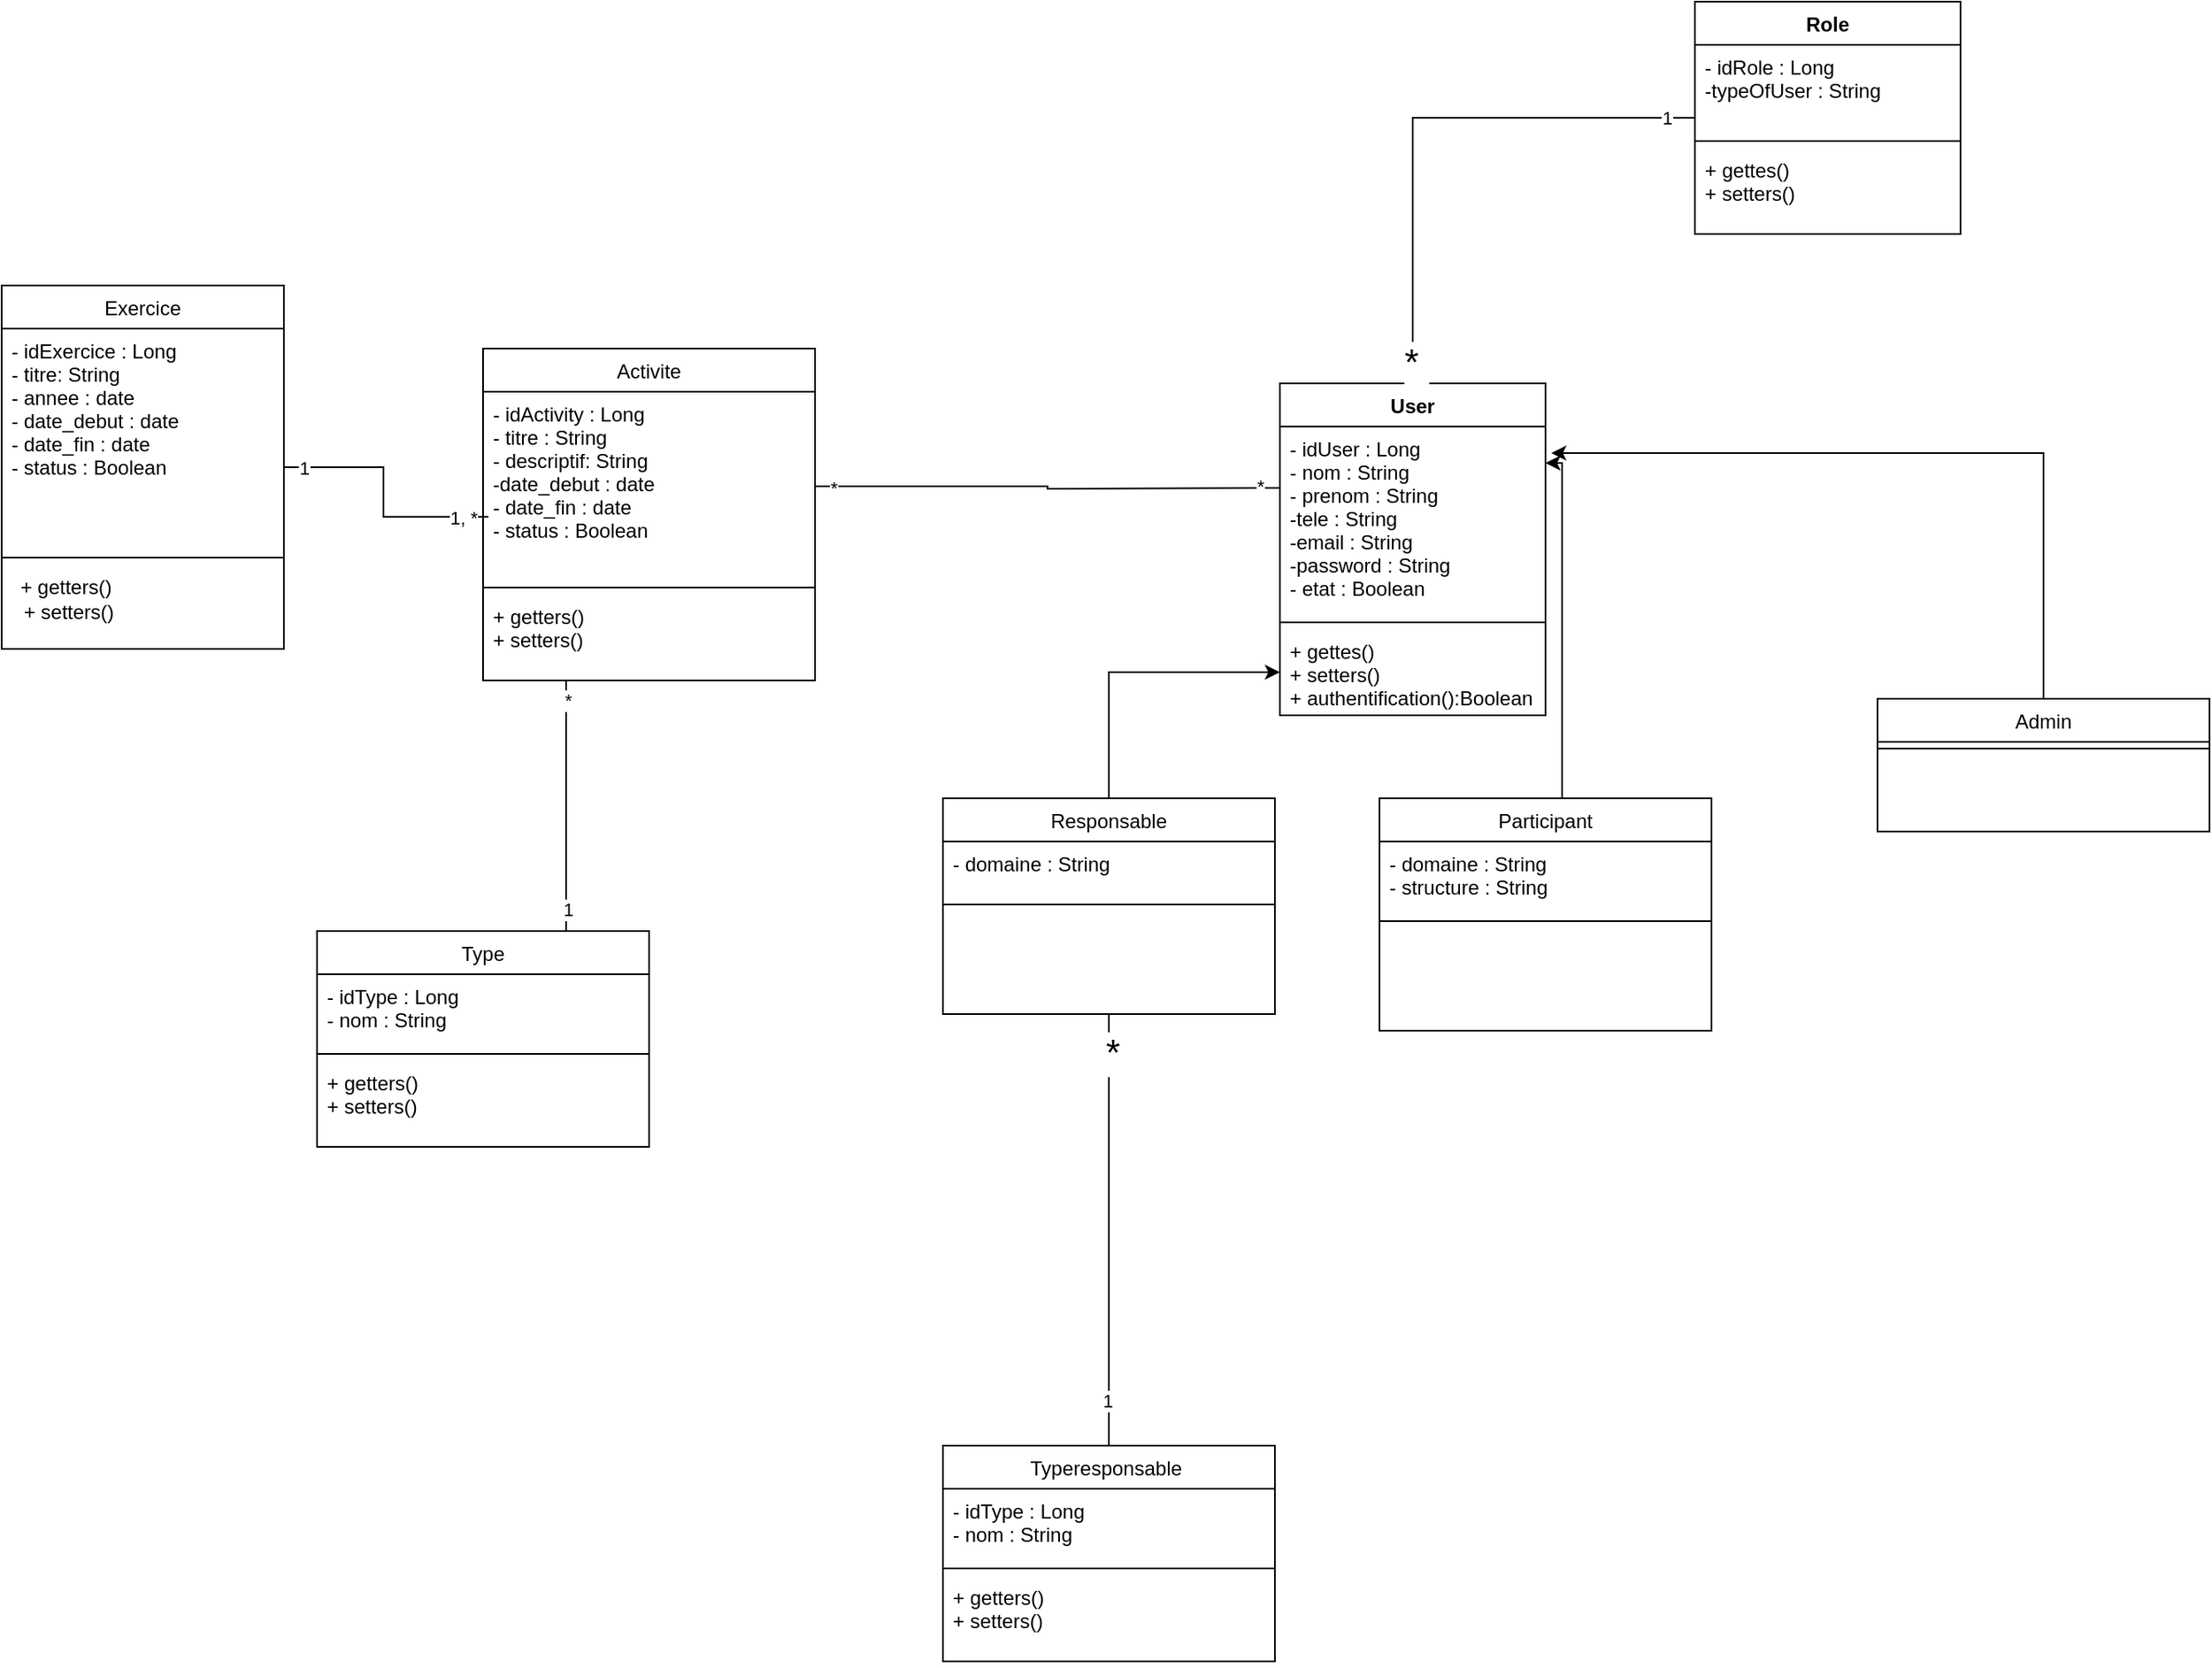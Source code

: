<mxfile version="16.0.2" type="device" pages="2"><diagram id="C5RBs43oDa-KdzZeNtuy" name="WDC class_diag"><mxGraphModel dx="1419" dy="1880" grid="1" gridSize="10" guides="1" tooltips="1" connect="1" arrows="1" fold="1" page="1" pageScale="1" pageWidth="827" pageHeight="1169" math="0" shadow="0"><root><mxCell id="WIyWlLk6GJQsqaUBKTNV-0"/><mxCell id="WIyWlLk6GJQsqaUBKTNV-1" parent="WIyWlLk6GJQsqaUBKTNV-0"/><mxCell id="Ib3yHqyxYgPn5OLHMuOE-36" style="edgeStyle=orthogonalEdgeStyle;rounded=0;orthogonalLoop=1;jettySize=auto;html=1;entryX=0.016;entryY=0.661;entryDx=0;entryDy=0;entryPerimeter=0;endArrow=none;endFill=0;" parent="WIyWlLk6GJQsqaUBKTNV-1" source="zkfFHV4jXpPFQw0GAbJ--17" target="Ib3yHqyxYgPn5OLHMuOE-1" edge="1"><mxGeometry relative="1" as="geometry"/></mxCell><mxCell id="Ib3yHqyxYgPn5OLHMuOE-40" value="1, *" style="edgeLabel;html=1;align=center;verticalAlign=middle;resizable=0;points=[];" parent="Ib3yHqyxYgPn5OLHMuOE-36" vertex="1" connectable="0"><mxGeometry x="0.802" relative="1" as="geometry"><mxPoint as="offset"/></mxGeometry></mxCell><mxCell id="Ib3yHqyxYgPn5OLHMuOE-41" value="1" style="edgeLabel;html=1;align=center;verticalAlign=middle;resizable=0;points=[];" parent="Ib3yHqyxYgPn5OLHMuOE-36" vertex="1" connectable="0"><mxGeometry x="-0.849" relative="1" as="geometry"><mxPoint as="offset"/></mxGeometry></mxCell><mxCell id="zkfFHV4jXpPFQw0GAbJ--17" value="Exercice" style="swimlane;fontStyle=0;align=center;verticalAlign=top;childLayout=stackLayout;horizontal=1;startSize=26;horizontalStack=0;resizeParent=1;resizeLast=0;collapsible=1;marginBottom=0;rounded=0;shadow=0;strokeWidth=1;" parent="WIyWlLk6GJQsqaUBKTNV-1" vertex="1"><mxGeometry x="260" y="101" width="170" height="219" as="geometry"><mxRectangle x="550" y="140" width="160" height="26" as="alternateBounds"/></mxGeometry></mxCell><mxCell id="zkfFHV4jXpPFQw0GAbJ--19" value="- idExercice : Long&#10;- titre: String&#10;- annee : date&#10;- date_debut : date&#10;- date_fin : date&#10;- status : Boolean" style="text;align=left;verticalAlign=top;spacingLeft=4;spacingRight=4;overflow=hidden;rotatable=0;points=[[0,0.5],[1,0.5]];portConstraint=eastwest;rounded=0;shadow=0;html=0;" parent="zkfFHV4jXpPFQw0GAbJ--17" vertex="1"><mxGeometry y="26" width="170" height="84" as="geometry"/></mxCell><mxCell id="zkfFHV4jXpPFQw0GAbJ--23" value="" style="line;html=1;strokeWidth=1;align=left;verticalAlign=middle;spacingTop=-1;spacingLeft=3;spacingRight=3;rotatable=0;labelPosition=right;points=[];portConstraint=eastwest;" parent="zkfFHV4jXpPFQw0GAbJ--17" vertex="1"><mxGeometry y="110" width="170" height="108" as="geometry"/></mxCell><mxCell id="Ib3yHqyxYgPn5OLHMuOE-0" value="Activite" style="swimlane;fontStyle=0;align=center;verticalAlign=top;childLayout=stackLayout;horizontal=1;startSize=26;horizontalStack=0;resizeParent=1;resizeLast=0;collapsible=1;marginBottom=0;rounded=0;shadow=0;strokeWidth=1;" parent="WIyWlLk6GJQsqaUBKTNV-1" vertex="1"><mxGeometry x="550" y="139" width="200" height="200" as="geometry"><mxRectangle x="130" y="380" width="160" height="26" as="alternateBounds"/></mxGeometry></mxCell><mxCell id="Ib3yHqyxYgPn5OLHMuOE-1" value="- idActivity : Long&#10;- titre : String &#10;- descriptif: String&#10;-date_debut : date&#10;- date_fin : date&#10;- status : Boolean" style="text;align=left;verticalAlign=top;spacingLeft=4;spacingRight=4;overflow=hidden;rotatable=0;points=[[0,0.5],[1,0.5]];portConstraint=eastwest;" parent="Ib3yHqyxYgPn5OLHMuOE-0" vertex="1"><mxGeometry y="26" width="200" height="114" as="geometry"/></mxCell><mxCell id="Ib3yHqyxYgPn5OLHMuOE-2" value="" style="line;html=1;strokeWidth=1;align=left;verticalAlign=middle;spacingTop=-1;spacingLeft=3;spacingRight=3;rotatable=0;labelPosition=right;points=[];portConstraint=eastwest;" parent="Ib3yHqyxYgPn5OLHMuOE-0" vertex="1"><mxGeometry y="140" width="200" height="8" as="geometry"/></mxCell><mxCell id="Ib3yHqyxYgPn5OLHMuOE-3" value="+ getters() &#10;+ setters()" style="text;align=left;verticalAlign=top;spacingLeft=4;spacingRight=4;overflow=hidden;rotatable=0;points=[[0,0.5],[1,0.5]];portConstraint=eastwest;" parent="Ib3yHqyxYgPn5OLHMuOE-0" vertex="1"><mxGeometry y="148" width="200" height="42" as="geometry"/></mxCell><mxCell id="Ib3yHqyxYgPn5OLHMuOE-27" style="edgeStyle=orthogonalEdgeStyle;rounded=0;orthogonalLoop=1;jettySize=auto;html=1;entryX=1.022;entryY=0.14;entryDx=0;entryDy=0;entryPerimeter=0;" parent="WIyWlLk6GJQsqaUBKTNV-1" source="Ib3yHqyxYgPn5OLHMuOE-4" target="Ib3yHqyxYgPn5OLHMuOE-13" edge="1"><mxGeometry relative="1" as="geometry"/></mxCell><mxCell id="Ib3yHqyxYgPn5OLHMuOE-4" value="Admin" style="swimlane;fontStyle=0;align=center;verticalAlign=top;childLayout=stackLayout;horizontal=1;startSize=26;horizontalStack=0;resizeParent=1;resizeLast=0;collapsible=1;marginBottom=0;rounded=0;shadow=0;strokeWidth=1;" parent="WIyWlLk6GJQsqaUBKTNV-1" vertex="1"><mxGeometry x="1390" y="350" width="200" height="80" as="geometry"><mxRectangle x="130" y="380" width="160" height="26" as="alternateBounds"/></mxGeometry></mxCell><mxCell id="Ib3yHqyxYgPn5OLHMuOE-6" value="" style="line;html=1;strokeWidth=1;align=left;verticalAlign=middle;spacingTop=-1;spacingLeft=3;spacingRight=3;rotatable=0;labelPosition=right;points=[];portConstraint=eastwest;" parent="Ib3yHqyxYgPn5OLHMuOE-4" vertex="1"><mxGeometry y="26" width="200" height="8" as="geometry"/></mxCell><mxCell id="Ib3yHqyxYgPn5OLHMuOE-8" value="Type" style="swimlane;fontStyle=0;align=center;verticalAlign=top;childLayout=stackLayout;horizontal=1;startSize=26;horizontalStack=0;resizeParent=1;resizeLast=0;collapsible=1;marginBottom=0;rounded=0;shadow=0;strokeWidth=1;" parent="WIyWlLk6GJQsqaUBKTNV-1" vertex="1"><mxGeometry x="450" y="490" width="200" height="130" as="geometry"><mxRectangle x="130" y="380" width="160" height="26" as="alternateBounds"/></mxGeometry></mxCell><mxCell id="Ib3yHqyxYgPn5OLHMuOE-9" value="- idType : Long&#10;- nom : String" style="text;align=left;verticalAlign=top;spacingLeft=4;spacingRight=4;overflow=hidden;rotatable=0;points=[[0,0.5],[1,0.5]];portConstraint=eastwest;" parent="Ib3yHqyxYgPn5OLHMuOE-8" vertex="1"><mxGeometry y="26" width="200" height="44" as="geometry"/></mxCell><mxCell id="Ib3yHqyxYgPn5OLHMuOE-10" value="" style="line;html=1;strokeWidth=1;align=left;verticalAlign=middle;spacingTop=-1;spacingLeft=3;spacingRight=3;rotatable=0;labelPosition=right;points=[];portConstraint=eastwest;" parent="Ib3yHqyxYgPn5OLHMuOE-8" vertex="1"><mxGeometry y="70" width="200" height="8" as="geometry"/></mxCell><mxCell id="Ib3yHqyxYgPn5OLHMuOE-11" value="+ getters() &#10;+ setters()" style="text;align=left;verticalAlign=top;spacingLeft=4;spacingRight=4;overflow=hidden;rotatable=0;points=[[0,0.5],[1,0.5]];portConstraint=eastwest;" parent="Ib3yHqyxYgPn5OLHMuOE-8" vertex="1"><mxGeometry y="78" width="200" height="52" as="geometry"/></mxCell><mxCell id="Ib3yHqyxYgPn5OLHMuOE-12" value="User" style="swimlane;fontStyle=1;align=center;verticalAlign=top;childLayout=stackLayout;horizontal=1;startSize=26;horizontalStack=0;resizeParent=1;resizeParentMax=0;resizeLast=0;collapsible=1;marginBottom=0;" parent="WIyWlLk6GJQsqaUBKTNV-1" vertex="1"><mxGeometry x="1030" y="160" width="160" height="200" as="geometry"/></mxCell><mxCell id="Ib3yHqyxYgPn5OLHMuOE-13" value="- idUser : Long&#10;- nom : String&#10;- prenom : String&#10;-tele : String &#10;-email : String&#10;-password : String&#10;- etat : Boolean " style="text;strokeColor=none;fillColor=none;align=left;verticalAlign=top;spacingLeft=4;spacingRight=4;overflow=hidden;rotatable=0;points=[[0,0.5],[1,0.5]];portConstraint=eastwest;" parent="Ib3yHqyxYgPn5OLHMuOE-12" vertex="1"><mxGeometry y="26" width="160" height="114" as="geometry"/></mxCell><mxCell id="Ib3yHqyxYgPn5OLHMuOE-14" value="" style="line;strokeWidth=1;fillColor=none;align=left;verticalAlign=middle;spacingTop=-1;spacingLeft=3;spacingRight=3;rotatable=0;labelPosition=right;points=[];portConstraint=eastwest;" parent="Ib3yHqyxYgPn5OLHMuOE-12" vertex="1"><mxGeometry y="140" width="160" height="8" as="geometry"/></mxCell><mxCell id="Ib3yHqyxYgPn5OLHMuOE-15" value="+ gettes()&#10;+ setters()&#10;+ authentification():Boolean" style="text;strokeColor=none;fillColor=none;align=left;verticalAlign=top;spacingLeft=4;spacingRight=4;overflow=hidden;rotatable=0;points=[[0,0.5],[1,0.5]];portConstraint=eastwest;" parent="Ib3yHqyxYgPn5OLHMuOE-12" vertex="1"><mxGeometry y="148" width="160" height="52" as="geometry"/></mxCell><mxCell id="Ib3yHqyxYgPn5OLHMuOE-30" style="edgeStyle=orthogonalEdgeStyle;rounded=0;orthogonalLoop=1;jettySize=auto;html=1;" parent="WIyWlLk6GJQsqaUBKTNV-1" source="Ib3yHqyxYgPn5OLHMuOE-16" target="Ib3yHqyxYgPn5OLHMuOE-13" edge="1"><mxGeometry relative="1" as="geometry"><Array as="points"><mxPoint x="1200" y="208"/></Array></mxGeometry></mxCell><mxCell id="Ib3yHqyxYgPn5OLHMuOE-16" value="Participant" style="swimlane;fontStyle=0;align=center;verticalAlign=top;childLayout=stackLayout;horizontal=1;startSize=26;horizontalStack=0;resizeParent=1;resizeLast=0;collapsible=1;marginBottom=0;rounded=0;shadow=0;strokeWidth=1;" parent="WIyWlLk6GJQsqaUBKTNV-1" vertex="1"><mxGeometry x="1090" y="410" width="200" height="140" as="geometry"><mxRectangle x="130" y="380" width="160" height="26" as="alternateBounds"/></mxGeometry></mxCell><mxCell id="Ib3yHqyxYgPn5OLHMuOE-17" value="- domaine : String&#10;- structure : String" style="text;align=left;verticalAlign=top;spacingLeft=4;spacingRight=4;overflow=hidden;rotatable=0;points=[[0,0.5],[1,0.5]];portConstraint=eastwest;" parent="Ib3yHqyxYgPn5OLHMuOE-16" vertex="1"><mxGeometry y="26" width="200" height="44" as="geometry"/></mxCell><mxCell id="Ib3yHqyxYgPn5OLHMuOE-18" value="" style="line;html=1;strokeWidth=1;align=left;verticalAlign=middle;spacingTop=-1;spacingLeft=3;spacingRight=3;rotatable=0;labelPosition=right;points=[];portConstraint=eastwest;" parent="Ib3yHqyxYgPn5OLHMuOE-16" vertex="1"><mxGeometry y="70" width="200" height="8" as="geometry"/></mxCell><mxCell id="Ib3yHqyxYgPn5OLHMuOE-31" style="edgeStyle=orthogonalEdgeStyle;rounded=0;orthogonalLoop=1;jettySize=auto;html=1;entryX=0;entryY=0.5;entryDx=0;entryDy=0;" parent="WIyWlLk6GJQsqaUBKTNV-1" source="Ib3yHqyxYgPn5OLHMuOE-20" target="Ib3yHqyxYgPn5OLHMuOE-15" edge="1"><mxGeometry relative="1" as="geometry"/></mxCell><mxCell id="cyyLXbKnXigRxh6e6v8w-12" style="edgeStyle=orthogonalEdgeStyle;rounded=0;orthogonalLoop=1;jettySize=auto;html=1;entryX=0.5;entryY=0;entryDx=0;entryDy=0;endArrow=none;endFill=0;" parent="WIyWlLk6GJQsqaUBKTNV-1" source="Ib3yHqyxYgPn5OLHMuOE-20" target="Ib3yHqyxYgPn5OLHMuOE-59" edge="1"><mxGeometry relative="1" as="geometry"/></mxCell><mxCell id="cyyLXbKnXigRxh6e6v8w-14" value="&lt;font style=&quot;font-size: 22px&quot;&gt;*&lt;/font&gt;" style="edgeLabel;html=1;align=center;verticalAlign=middle;resizable=0;points=[];" parent="cyyLXbKnXigRxh6e6v8w-12" vertex="1" connectable="0"><mxGeometry x="-0.816" y="2" relative="1" as="geometry"><mxPoint as="offset"/></mxGeometry></mxCell><mxCell id="cyyLXbKnXigRxh6e6v8w-15" value="1" style="edgeLabel;html=1;align=center;verticalAlign=middle;resizable=0;points=[];" parent="cyyLXbKnXigRxh6e6v8w-12" vertex="1" connectable="0"><mxGeometry x="0.794" y="-1" relative="1" as="geometry"><mxPoint as="offset"/></mxGeometry></mxCell><mxCell id="Ib3yHqyxYgPn5OLHMuOE-20" value="Responsable" style="swimlane;fontStyle=0;align=center;verticalAlign=top;childLayout=stackLayout;horizontal=1;startSize=26;horizontalStack=0;resizeParent=1;resizeLast=0;collapsible=1;marginBottom=0;rounded=0;shadow=0;strokeWidth=1;" parent="WIyWlLk6GJQsqaUBKTNV-1" vertex="1"><mxGeometry x="827" y="410" width="200" height="130" as="geometry"><mxRectangle x="130" y="380" width="160" height="26" as="alternateBounds"/></mxGeometry></mxCell><mxCell id="Ib3yHqyxYgPn5OLHMuOE-21" value="- domaine : String" style="text;align=left;verticalAlign=top;spacingLeft=4;spacingRight=4;overflow=hidden;rotatable=0;points=[[0,0.5],[1,0.5]];portConstraint=eastwest;" parent="Ib3yHqyxYgPn5OLHMuOE-20" vertex="1"><mxGeometry y="26" width="200" height="34" as="geometry"/></mxCell><mxCell id="Ib3yHqyxYgPn5OLHMuOE-22" value="" style="line;html=1;strokeWidth=1;align=left;verticalAlign=middle;spacingTop=-1;spacingLeft=3;spacingRight=3;rotatable=0;labelPosition=right;points=[];portConstraint=eastwest;" parent="Ib3yHqyxYgPn5OLHMuOE-20" vertex="1"><mxGeometry y="60" width="200" height="8" as="geometry"/></mxCell><mxCell id="Ib3yHqyxYgPn5OLHMuOE-34" value="" style="endArrow=none;html=1;entryX=0.75;entryY=0;entryDx=0;entryDy=0;exitX=0.25;exitY=1;exitDx=0;exitDy=0;" parent="WIyWlLk6GJQsqaUBKTNV-1" source="Ib3yHqyxYgPn5OLHMuOE-0" target="Ib3yHqyxYgPn5OLHMuOE-8" edge="1"><mxGeometry width="50" height="50" relative="1" as="geometry"><mxPoint x="720" y="270" as="sourcePoint"/><mxPoint x="770" y="220" as="targetPoint"/></mxGeometry></mxCell><mxCell id="Ib3yHqyxYgPn5OLHMuOE-42" value="1" style="edgeLabel;html=1;align=center;verticalAlign=middle;resizable=0;points=[];" parent="Ib3yHqyxYgPn5OLHMuOE-34" vertex="1" connectable="0"><mxGeometry x="0.819" y="1" relative="1" as="geometry"><mxPoint as="offset"/></mxGeometry></mxCell><mxCell id="Ib3yHqyxYgPn5OLHMuOE-43" value="*" style="edgeLabel;html=1;align=center;verticalAlign=middle;resizable=0;points=[];" parent="Ib3yHqyxYgPn5OLHMuOE-34" vertex="1" connectable="0"><mxGeometry x="-0.843" y="1" relative="1" as="geometry"><mxPoint as="offset"/></mxGeometry></mxCell><mxCell id="Ib3yHqyxYgPn5OLHMuOE-55" style="edgeStyle=orthogonalEdgeStyle;rounded=0;orthogonalLoop=1;jettySize=auto;html=1;endArrow=none;endFill=0;" parent="WIyWlLk6GJQsqaUBKTNV-1" source="Ib3yHqyxYgPn5OLHMuOE-1" edge="1"><mxGeometry relative="1" as="geometry"><mxPoint x="1030" y="223" as="targetPoint"/></mxGeometry></mxCell><mxCell id="Ib3yHqyxYgPn5OLHMuOE-56" value="*" style="edgeLabel;html=1;align=center;verticalAlign=middle;resizable=0;points=[];" parent="Ib3yHqyxYgPn5OLHMuOE-55" vertex="1" connectable="0"><mxGeometry x="-0.922" y="-1" relative="1" as="geometry"><mxPoint as="offset"/></mxGeometry></mxCell><mxCell id="Ib3yHqyxYgPn5OLHMuOE-57" value="*" style="edgeLabel;html=1;align=center;verticalAlign=middle;resizable=0;points=[];" parent="Ib3yHqyxYgPn5OLHMuOE-55" vertex="1" connectable="0"><mxGeometry x="0.91" y="1" relative="1" as="geometry"><mxPoint as="offset"/></mxGeometry></mxCell><mxCell id="Ib3yHqyxYgPn5OLHMuOE-59" value="Typeresponsable " style="swimlane;fontStyle=0;align=center;verticalAlign=top;childLayout=stackLayout;horizontal=1;startSize=26;horizontalStack=0;resizeParent=1;resizeLast=0;collapsible=1;marginBottom=0;rounded=0;shadow=0;strokeWidth=1;" parent="WIyWlLk6GJQsqaUBKTNV-1" vertex="1"><mxGeometry x="827" y="800" width="200" height="130" as="geometry"><mxRectangle x="130" y="380" width="160" height="26" as="alternateBounds"/></mxGeometry></mxCell><mxCell id="Ib3yHqyxYgPn5OLHMuOE-60" value="- idType : Long&#10;- nom : String" style="text;align=left;verticalAlign=top;spacingLeft=4;spacingRight=4;overflow=hidden;rotatable=0;points=[[0,0.5],[1,0.5]];portConstraint=eastwest;" parent="Ib3yHqyxYgPn5OLHMuOE-59" vertex="1"><mxGeometry y="26" width="200" height="44" as="geometry"/></mxCell><mxCell id="Ib3yHqyxYgPn5OLHMuOE-61" value="" style="line;html=1;strokeWidth=1;align=left;verticalAlign=middle;spacingTop=-1;spacingLeft=3;spacingRight=3;rotatable=0;labelPosition=right;points=[];portConstraint=eastwest;" parent="Ib3yHqyxYgPn5OLHMuOE-59" vertex="1"><mxGeometry y="70" width="200" height="8" as="geometry"/></mxCell><mxCell id="Ib3yHqyxYgPn5OLHMuOE-62" value="+ getters() &#10;+ setters()" style="text;align=left;verticalAlign=top;spacingLeft=4;spacingRight=4;overflow=hidden;rotatable=0;points=[[0,0.5],[1,0.5]];portConstraint=eastwest;" parent="Ib3yHqyxYgPn5OLHMuOE-59" vertex="1"><mxGeometry y="78" width="200" height="52" as="geometry"/></mxCell><mxCell id="cyyLXbKnXigRxh6e6v8w-4" style="edgeStyle=orthogonalEdgeStyle;rounded=0;orthogonalLoop=1;jettySize=auto;html=1;entryX=0.5;entryY=0;entryDx=0;entryDy=0;" parent="WIyWlLk6GJQsqaUBKTNV-1" source="cyyLXbKnXigRxh6e6v8w-0" target="Ib3yHqyxYgPn5OLHMuOE-12" edge="1"><mxGeometry relative="1" as="geometry"/></mxCell><mxCell id="cyyLXbKnXigRxh6e6v8w-6" value="&lt;font style=&quot;font-size: 22px&quot;&gt;*&amp;nbsp;&lt;/font&gt;" style="edgeLabel;html=1;align=center;verticalAlign=middle;resizable=0;points=[];" parent="cyyLXbKnXigRxh6e6v8w-4" vertex="1" connectable="0"><mxGeometry x="0.924" y="2" relative="1" as="geometry"><mxPoint as="offset"/></mxGeometry></mxCell><mxCell id="cyyLXbKnXigRxh6e6v8w-9" value="1" style="edgeLabel;html=1;align=center;verticalAlign=middle;resizable=0;points=[];" parent="cyyLXbKnXigRxh6e6v8w-4" vertex="1" connectable="0"><mxGeometry x="-0.894" relative="1" as="geometry"><mxPoint as="offset"/></mxGeometry></mxCell><mxCell id="cyyLXbKnXigRxh6e6v8w-0" value="Role" style="swimlane;fontStyle=1;align=center;verticalAlign=top;childLayout=stackLayout;horizontal=1;startSize=26;horizontalStack=0;resizeParent=1;resizeParentMax=0;resizeLast=0;collapsible=1;marginBottom=0;" parent="WIyWlLk6GJQsqaUBKTNV-1" vertex="1"><mxGeometry x="1280" y="-70" width="160" height="140" as="geometry"/></mxCell><mxCell id="cyyLXbKnXigRxh6e6v8w-1" value="- idRole : Long&#10;-typeOfUser : String" style="text;strokeColor=none;fillColor=none;align=left;verticalAlign=top;spacingLeft=4;spacingRight=4;overflow=hidden;rotatable=0;points=[[0,0.5],[1,0.5]];portConstraint=eastwest;" parent="cyyLXbKnXigRxh6e6v8w-0" vertex="1"><mxGeometry y="26" width="160" height="54" as="geometry"/></mxCell><mxCell id="cyyLXbKnXigRxh6e6v8w-2" value="" style="line;strokeWidth=1;fillColor=none;align=left;verticalAlign=middle;spacingTop=-1;spacingLeft=3;spacingRight=3;rotatable=0;labelPosition=right;points=[];portConstraint=eastwest;" parent="cyyLXbKnXigRxh6e6v8w-0" vertex="1"><mxGeometry y="80" width="160" height="8" as="geometry"/></mxCell><mxCell id="cyyLXbKnXigRxh6e6v8w-3" value="+ gettes()&#10;+ setters()" style="text;strokeColor=none;fillColor=none;align=left;verticalAlign=top;spacingLeft=4;spacingRight=4;overflow=hidden;rotatable=0;points=[[0,0.5],[1,0.5]];portConstraint=eastwest;" parent="cyyLXbKnXigRxh6e6v8w-0" vertex="1"><mxGeometry y="88" width="160" height="52" as="geometry"/></mxCell><mxCell id="cyyLXbKnXigRxh6e6v8w-17" value="&lt;span style=&quot;text-align: left&quot;&gt;+ getters()&amp;nbsp;&lt;/span&gt;&lt;br style=&quot;padding: 0px ; margin: 0px ; text-align: left&quot;&gt;&lt;span style=&quot;text-align: left&quot;&gt;+ setters()&lt;/span&gt;" style="text;html=1;align=center;verticalAlign=middle;resizable=0;points=[];autosize=1;" parent="WIyWlLk6GJQsqaUBKTNV-1" vertex="1"><mxGeometry x="265" y="275" width="70" height="30" as="geometry"/></mxCell></root></mxGraphModel></diagram><diagram id="-o9tHfnL6Br0YAyK90T9" name="WDC use_cas"><mxGraphModel dx="1277" dy="640" grid="1" gridSize="10" guides="1" tooltips="1" connect="1" arrows="1" fold="1" page="1" pageScale="1" pageWidth="827" pageHeight="1169" math="0" shadow="0"><root><mxCell id="xFVAh2L9XJix6FThsUcP-0"/><mxCell id="xFVAh2L9XJix6FThsUcP-1" parent="xFVAh2L9XJix6FThsUcP-0"/><mxCell id="xFVAh2L9XJix6FThsUcP-2" value="" style="whiteSpace=wrap;html=1;aspect=fixed;" parent="xFVAh2L9XJix6FThsUcP-1" vertex="1"><mxGeometry x="160" y="300" width="640" height="640" as="geometry"/></mxCell><mxCell id="xFVAh2L9XJix6FThsUcP-3" value="user" style="shape=umlActor;verticalLabelPosition=bottom;verticalAlign=top;html=1;outlineConnect=0;fillColor=#f8cecc;strokeColor=#b85450;" parent="xFVAh2L9XJix6FThsUcP-1" vertex="1"><mxGeometry x="90" y="370" width="30" height="60" as="geometry"/></mxCell><mxCell id="xFVAh2L9XJix6FThsUcP-4" value="Login" style="ellipse;whiteSpace=wrap;html=1;fillColor=#f8cecc;strokeColor=#b85450;" parent="xFVAh2L9XJix6FThsUcP-1" vertex="1"><mxGeometry x="280" y="370" width="120" height="60" as="geometry"/></mxCell><mxCell id="xFVAh2L9XJix6FThsUcP-5" value="" style="endArrow=classic;html=1;exitX=1;exitY=0.333;exitDx=0;exitDy=0;exitPerimeter=0;entryX=0.05;entryY=0.333;entryDx=0;entryDy=0;entryPerimeter=0;" parent="xFVAh2L9XJix6FThsUcP-1" source="xFVAh2L9XJix6FThsUcP-3" target="xFVAh2L9XJix6FThsUcP-4" edge="1"><mxGeometry width="50" height="50" relative="1" as="geometry"><mxPoint x="190" y="410" as="sourcePoint"/><mxPoint x="240" y="360" as="targetPoint"/></mxGeometry></mxCell><mxCell id="xFVAh2L9XJix6FThsUcP-8" value="forget&lt;br&gt;password" style="ellipse;whiteSpace=wrap;html=1;fillColor=#f8cecc;strokeColor=#b85450;" parent="xFVAh2L9XJix6FThsUcP-1" vertex="1"><mxGeometry x="510" y="320" width="120" height="80" as="geometry"/></mxCell><mxCell id="xFVAh2L9XJix6FThsUcP-10" value="" style="endArrow=classic;dashed=1;html=1;entryX=1;entryY=0.5;entryDx=0;entryDy=0;endFill=1;exitX=0.05;exitY=0.753;exitDx=0;exitDy=0;exitPerimeter=0;" parent="xFVAh2L9XJix6FThsUcP-1" source="xFVAh2L9XJix6FThsUcP-8" target="xFVAh2L9XJix6FThsUcP-4" edge="1"><mxGeometry width="50" height="50" relative="1" as="geometry"><mxPoint x="397" y="410" as="sourcePoint"/><mxPoint x="510" y="400" as="targetPoint"/></mxGeometry></mxCell><mxCell id="xFVAh2L9XJix6FThsUcP-11" value="extand" style="text;html=1;strokeColor=none;fillColor=none;align=center;verticalAlign=middle;whiteSpace=wrap;rounded=0;" parent="xFVAh2L9XJix6FThsUcP-1" vertex="1"><mxGeometry x="394" y="330" width="40" height="20" as="geometry"/></mxCell><mxCell id="xFVAh2L9XJix6FThsUcP-12" value="include" style="text;html=1;strokeColor=none;fillColor=none;align=center;verticalAlign=middle;whiteSpace=wrap;rounded=0;" parent="xFVAh2L9XJix6FThsUcP-1" vertex="1"><mxGeometry x="450" y="410" width="40" height="20" as="geometry"/></mxCell><mxCell id="xFVAh2L9XJix6FThsUcP-13" value="Admin" style="shape=umlActor;verticalLabelPosition=bottom;verticalAlign=top;html=1;outlineConnect=0;fillColor=#d5e8d4;strokeColor=#82b366;" parent="xFVAh2L9XJix6FThsUcP-1" vertex="1"><mxGeometry x="90" y="510" width="30" height="60" as="geometry"/></mxCell><mxCell id="xFVAh2L9XJix6FThsUcP-14" value="participant" style="shape=umlActor;verticalLabelPosition=bottom;verticalAlign=top;html=1;outlineConnect=0;fillColor=#ffe6cc;strokeColor=#d79b00;" parent="xFVAh2L9XJix6FThsUcP-1" vertex="1"><mxGeometry x="60" y="670" width="30" height="60" as="geometry"/></mxCell><mxCell id="xFVAh2L9XJix6FThsUcP-15" value="" style="endArrow=classic;html=1;entryX=0;entryY=1;entryDx=0;entryDy=0;entryPerimeter=0;exitX=0;exitY=0.333;exitDx=0;exitDy=0;exitPerimeter=0;" parent="xFVAh2L9XJix6FThsUcP-1" source="xFVAh2L9XJix6FThsUcP-14" target="xFVAh2L9XJix6FThsUcP-3" edge="1"><mxGeometry width="50" height="50" relative="1" as="geometry"><mxPoint x="370" y="670" as="sourcePoint"/><mxPoint x="420" y="620" as="targetPoint"/></mxGeometry></mxCell><mxCell id="xFVAh2L9XJix6FThsUcP-16" value="" style="endArrow=classic;html=1;entryX=1;entryY=1;entryDx=0;entryDy=0;entryPerimeter=0;" parent="xFVAh2L9XJix6FThsUcP-1" target="xFVAh2L9XJix6FThsUcP-3" edge="1"><mxGeometry width="50" height="50" relative="1" as="geometry"><mxPoint x="90" y="530" as="sourcePoint"/><mxPoint x="100" y="440" as="targetPoint"/></mxGeometry></mxCell><mxCell id="xFVAh2L9XJix6FThsUcP-17" value="créer/ modifier/ supprimer Activité" style="ellipse;whiteSpace=wrap;html=1;fillColor=#d5e8d4;strokeColor=#82b366;" parent="xFVAh2L9XJix6FThsUcP-1" vertex="1"><mxGeometry x="340" y="505" width="220" height="65" as="geometry"/></mxCell><mxCell id="xFVAh2L9XJix6FThsUcP-18" value="" style="endArrow=classic;html=1;exitX=1;exitY=0.333;exitDx=0;exitDy=0;exitPerimeter=0;entryX=0.075;entryY=0.285;entryDx=0;entryDy=0;entryPerimeter=0;" parent="xFVAh2L9XJix6FThsUcP-1" source="xFVAh2L9XJix6FThsUcP-13" target="xFVAh2L9XJix6FThsUcP-17" edge="1"><mxGeometry width="50" height="50" relative="1" as="geometry"><mxPoint x="200" y="570" as="sourcePoint"/><mxPoint x="320" y="530" as="targetPoint"/></mxGeometry></mxCell><mxCell id="xFVAh2L9XJix6FThsUcP-19" value="" style="endArrow=classic;dashed=1;html=1;entryX=0;entryY=0;entryDx=0;entryDy=0;endFill=1;exitX=0.775;exitY=0.119;exitDx=0;exitDy=0;exitPerimeter=0;" parent="xFVAh2L9XJix6FThsUcP-1" source="xFVAh2L9XJix6FThsUcP-4" target="xFVAh2L9XJix6FThsUcP-8" edge="1"><mxGeometry width="50" height="50" relative="1" as="geometry"><mxPoint x="526" y="390.24" as="sourcePoint"/><mxPoint x="410" y="410.0" as="targetPoint"/></mxGeometry></mxCell><mxCell id="xFVAh2L9XJix6FThsUcP-20" value="Assigner un responsable à une activvité" style="ellipse;whiteSpace=wrap;html=1;fillColor=#d5e8d4;strokeColor=#82b366;" parent="xFVAh2L9XJix6FThsUcP-1" vertex="1"><mxGeometry x="330" y="580" width="240" height="60" as="geometry"/></mxCell><mxCell id="xFVAh2L9XJix6FThsUcP-21" value="" style="endArrow=classic;html=1;exitX=0.5;exitY=0.5;exitDx=0;exitDy=0;exitPerimeter=0;entryX=0.119;entryY=0.14;entryDx=0;entryDy=0;entryPerimeter=0;" parent="xFVAh2L9XJix6FThsUcP-1" source="xFVAh2L9XJix6FThsUcP-13" target="xFVAh2L9XJix6FThsUcP-20" edge="1"><mxGeometry width="50" height="50" relative="1" as="geometry"><mxPoint x="130" y="540.0" as="sourcePoint"/><mxPoint x="348" y="537.8" as="targetPoint"/></mxGeometry></mxCell><mxCell id="xFVAh2L9XJix6FThsUcP-22" value="Ajouter les participants" style="ellipse;whiteSpace=wrap;html=1;fillColor=#d5e8d4;strokeColor=#82b366;" parent="xFVAh2L9XJix6FThsUcP-1" vertex="1"><mxGeometry x="330" y="650" width="240" height="60" as="geometry"/></mxCell><mxCell id="xFVAh2L9XJix6FThsUcP-23" value="" style="endArrow=classic;html=1;exitX=0.5;exitY=0.5;exitDx=0;exitDy=0;exitPerimeter=0;" parent="xFVAh2L9XJix6FThsUcP-1" source="xFVAh2L9XJix6FThsUcP-13" target="xFVAh2L9XJix6FThsUcP-22" edge="1"><mxGeometry width="50" height="50" relative="1" as="geometry"><mxPoint x="115" y="550" as="sourcePoint"/><mxPoint x="368.56" y="598.4" as="targetPoint"/></mxGeometry></mxCell><mxCell id="w1sL-gcBIalapdYvdQxc-0" value="voir l'historique de ses activités" style="ellipse;whiteSpace=wrap;html=1;fillColor=#fff2cc;strokeColor=#d6b656;" parent="xFVAh2L9XJix6FThsUcP-1" vertex="1"><mxGeometry x="355" y="730" width="230" height="53" as="geometry"/></mxCell><mxCell id="w1sL-gcBIalapdYvdQxc-1" value="" style="endArrow=classic;html=1;exitX=1;exitY=0.333;exitDx=0;exitDy=0;exitPerimeter=0;" parent="xFVAh2L9XJix6FThsUcP-1" source="xFVAh2L9XJix6FThsUcP-14" target="w1sL-gcBIalapdYvdQxc-0" edge="1"><mxGeometry width="50" height="50" relative="1" as="geometry"><mxPoint x="230" y="790" as="sourcePoint"/><mxPoint x="280" y="740" as="targetPoint"/></mxGeometry></mxCell><mxCell id="w1sL-gcBIalapdYvdQxc-2" value="ajouter les participants" style="ellipse;whiteSpace=wrap;html=1;fillColor=#e1d5e7;strokeColor=#9673a6;" parent="xFVAh2L9XJix6FThsUcP-1" vertex="1"><mxGeometry x="350" y="790" width="230" height="53" as="geometry"/></mxCell><mxCell id="w1sL-gcBIalapdYvdQxc-3" value="responsable" style="shape=umlActor;verticalLabelPosition=bottom;verticalAlign=top;html=1;outlineConnect=0;fillColor=#e1d5e7;strokeColor=#9673a6;" parent="xFVAh2L9XJix6FThsUcP-1" vertex="1"><mxGeometry x="20" y="790" width="30" height="60" as="geometry"/></mxCell><mxCell id="w1sL-gcBIalapdYvdQxc-6" value="" style="endArrow=classic;html=1;entryX=0;entryY=0.333;entryDx=0;entryDy=0;entryPerimeter=0;exitX=0.25;exitY=0.1;exitDx=0;exitDy=0;exitPerimeter=0;" parent="xFVAh2L9XJix6FThsUcP-1" source="w1sL-gcBIalapdYvdQxc-3" target="xFVAh2L9XJix6FThsUcP-3" edge="1"><mxGeometry width="50" height="50" relative="1" as="geometry"><mxPoint x="30" y="780" as="sourcePoint"/><mxPoint x="50" y="440" as="targetPoint"/><Array as="points"><mxPoint x="20" y="540"/></Array></mxGeometry></mxCell><mxCell id="w1sL-gcBIalapdYvdQxc-7" value="" style="endArrow=classic;html=1;exitX=1;exitY=0.333;exitDx=0;exitDy=0;exitPerimeter=0;entryX=0.061;entryY=0.296;entryDx=0;entryDy=0;entryPerimeter=0;" parent="xFVAh2L9XJix6FThsUcP-1" source="w1sL-gcBIalapdYvdQxc-3" target="w1sL-gcBIalapdYvdQxc-2" edge="1"><mxGeometry width="50" height="50" relative="1" as="geometry"><mxPoint x="100" y="700" as="sourcePoint"/><mxPoint x="388.164" y="750.55" as="targetPoint"/><Array as="points"><mxPoint x="210" y="800"/></Array></mxGeometry></mxCell></root></mxGraphModel></diagram></mxfile>